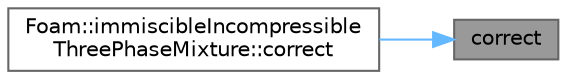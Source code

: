 digraph "correct"
{
 // LATEX_PDF_SIZE
  bgcolor="transparent";
  edge [fontname=Helvetica,fontsize=10,labelfontname=Helvetica,labelfontsize=10];
  node [fontname=Helvetica,fontsize=10,shape=box,height=0.2,width=0.4];
  rankdir="RL";
  Node1 [id="Node000001",label="correct",height=0.2,width=0.4,color="gray40", fillcolor="grey60", style="filled", fontcolor="black",tooltip=" "];
  Node1 -> Node2 [id="edge1_Node000001_Node000002",dir="back",color="steelblue1",style="solid",tooltip=" "];
  Node2 [id="Node000002",label="Foam::immiscibleIncompressible\lThreePhaseMixture::correct",height=0.2,width=0.4,color="grey40", fillcolor="white", style="filled",URL="$classFoam_1_1immiscibleIncompressibleThreePhaseMixture.html#aa40b482ba81fd8de31bdba348c184074",tooltip=" "];
}
